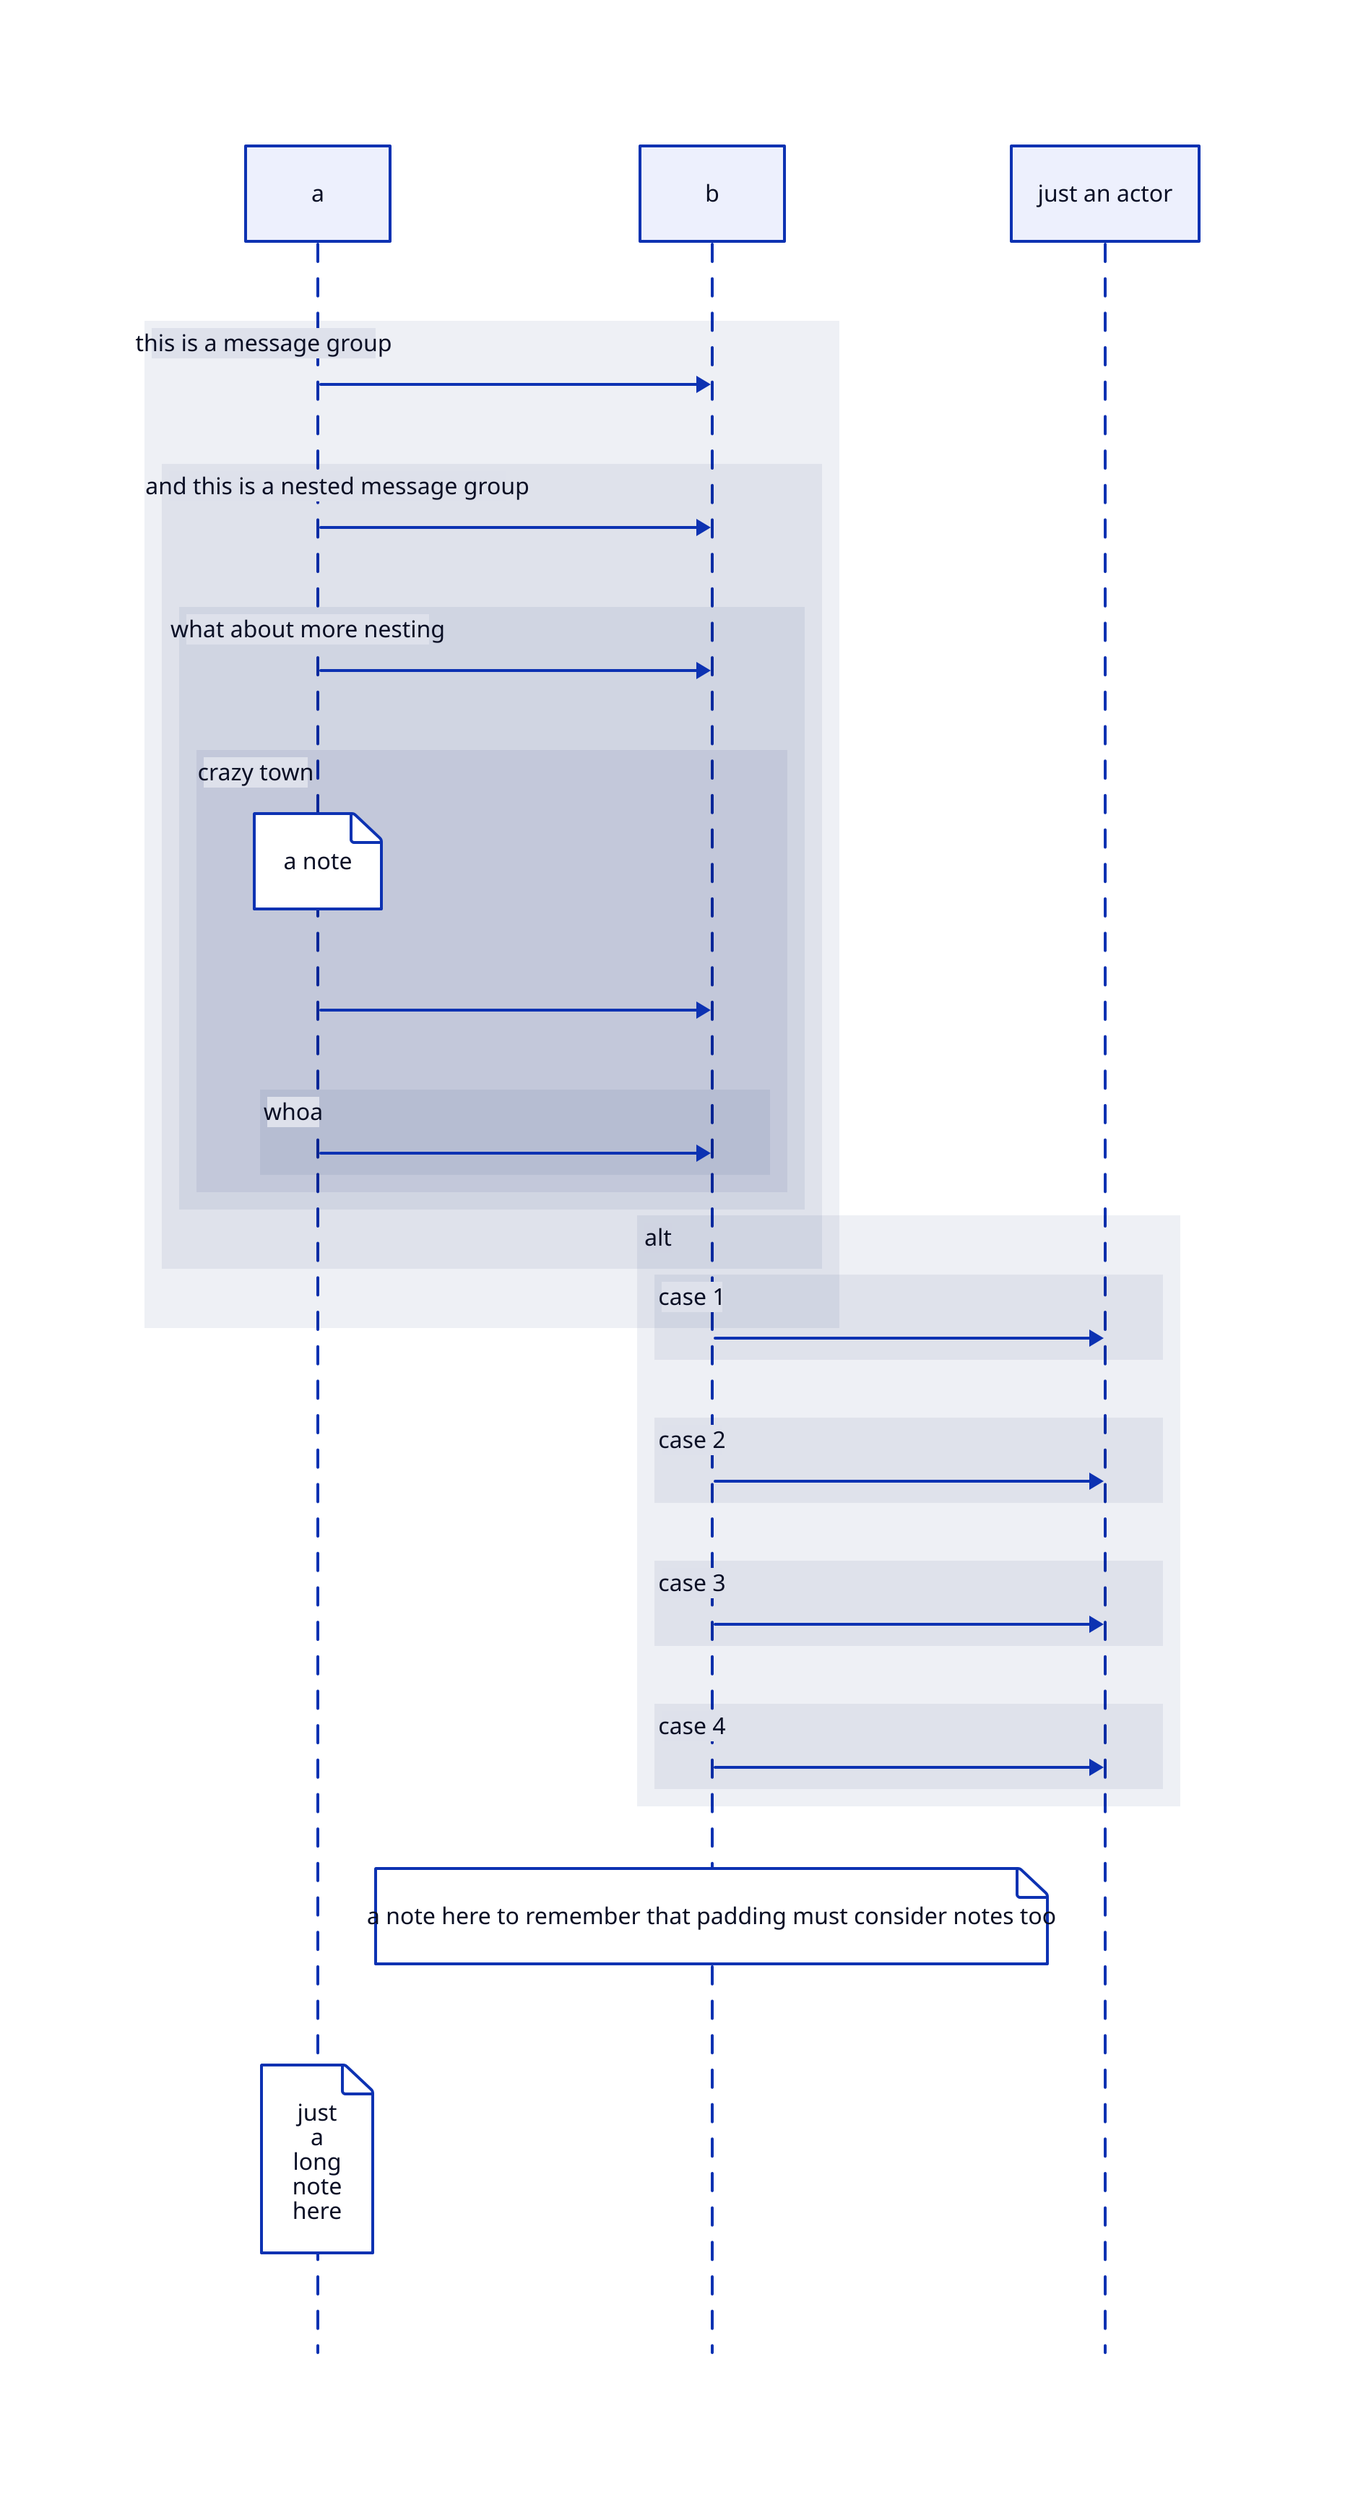 shape: sequence_diagram

a; b; c

this is a message group: {
    a -> b
    and this is a nested message group: {
        a -> b
        what about more nesting: {
            a -> b
						crazy town: {
								a."a note"
								a -> b
							whoa: {
									a -> b
							}
            }
        }
    }
}

alt: {
    case 1: {
        b -> c
    }
    case 2: {
        b -> c
    }
    case 3: {
        b -> c
    }
    case 4: {
        b -> c
    }
}

b.note: "a note here to remember that padding must consider notes too"
a.note: "just\na\nlong\nnote\nhere"
c: "just an actor"

